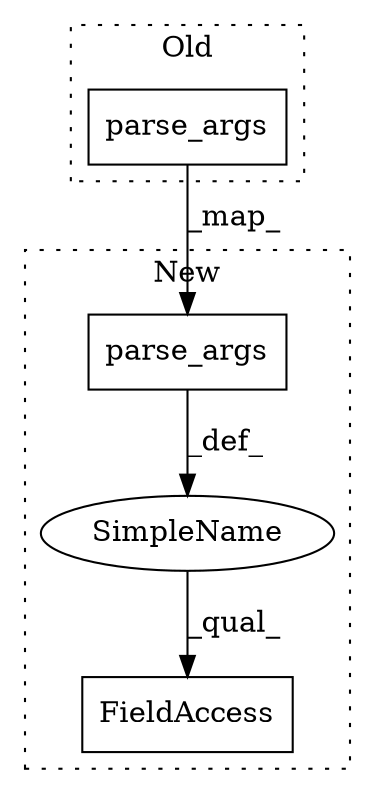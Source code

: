 digraph G {
subgraph cluster0 {
1 [label="parse_args" a="32" s="472" l="12" shape="box"];
label = "Old";
style="dotted";
}
subgraph cluster1 {
2 [label="parse_args" a="32" s="526" l="12" shape="box"];
3 [label="SimpleName" a="42" s="" l="" shape="ellipse"];
4 [label="FieldAccess" a="22" s="519" l="23" shape="box"];
label = "New";
style="dotted";
}
1 -> 2 [label="_map_"];
2 -> 3 [label="_def_"];
3 -> 4 [label="_qual_"];
}